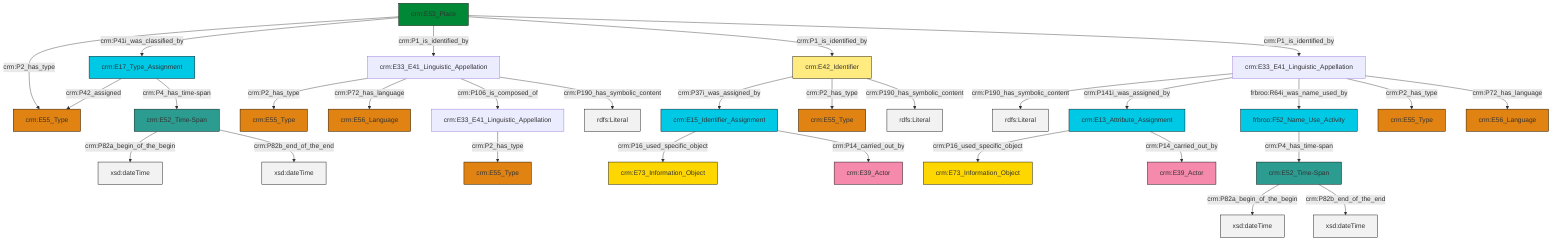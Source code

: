 graph TD
classDef Literal fill:#f2f2f2,stroke:#000000;
classDef CRM_Entity fill:#FFFFFF,stroke:#000000;
classDef Temporal_Entity fill:#00C9E6, stroke:#000000;
classDef Type fill:#E18312, stroke:#000000;
classDef Time-Span fill:#2C9C91, stroke:#000000;
classDef Appellation fill:#FFEB7F, stroke:#000000;
classDef Place fill:#008836, stroke:#000000;
classDef Persistent_Item fill:#B266B2, stroke:#000000;
classDef Conceptual_Object fill:#FFD700, stroke:#000000;
classDef Physical_Thing fill:#D2B48C, stroke:#000000;
classDef Actor fill:#f58aad, stroke:#000000;
classDef PC_Classes fill:#4ce600, stroke:#000000;
classDef Multi fill:#cccccc,stroke:#000000;

0["crm:E15_Identifier_Assignment"]:::Temporal_Entity -->|crm:P16_used_specific_object| 1["crm:E73_Information_Object"]:::Conceptual_Object
3["crm:E13_Attribute_Assignment"]:::Temporal_Entity -->|crm:P16_used_specific_object| 4["crm:E73_Information_Object"]:::Conceptual_Object
5["crm:E53_Place"]:::Place -->|crm:P2_has_type| 6["crm:E55_Type"]:::Type
9["crm:E33_E41_Linguistic_Appellation"]:::Default -->|crm:P2_has_type| 10["crm:E55_Type"]:::Type
11["crm:E33_E41_Linguistic_Appellation"]:::Default -->|crm:P2_has_type| 7["crm:E55_Type"]:::Type
3["crm:E13_Attribute_Assignment"]:::Temporal_Entity -->|crm:P14_carried_out_by| 16["crm:E39_Actor"]:::Actor
12["crm:E33_E41_Linguistic_Appellation"]:::Default -->|crm:P190_has_symbolic_content| 17[rdfs:Literal]:::Literal
12["crm:E33_E41_Linguistic_Appellation"]:::Default -->|crm:P141i_was_assigned_by| 3["crm:E13_Attribute_Assignment"]:::Temporal_Entity
0["crm:E15_Identifier_Assignment"]:::Temporal_Entity -->|crm:P14_carried_out_by| 25["crm:E39_Actor"]:::Actor
23["crm:E52_Time-Span"]:::Time-Span -->|crm:P82a_begin_of_the_begin| 26[xsd:dateTime]:::Literal
5["crm:E53_Place"]:::Place -->|crm:P41i_was_classified_by| 19["crm:E17_Type_Assignment"]:::Temporal_Entity
12["crm:E33_E41_Linguistic_Appellation"]:::Default -->|frbroo:R64i_was_name_used_by| 28["frbroo:F52_Name_Use_Activity"]:::Temporal_Entity
9["crm:E33_E41_Linguistic_Appellation"]:::Default -->|crm:P72_has_language| 21["crm:E56_Language"]:::Type
29["crm:E52_Time-Span"]:::Time-Span -->|crm:P82a_begin_of_the_begin| 30[xsd:dateTime]:::Literal
9["crm:E33_E41_Linguistic_Appellation"]:::Default -->|crm:P106_is_composed_of| 11["crm:E33_E41_Linguistic_Appellation"]:::Default
31["crm:E42_Identifier"]:::Appellation -->|crm:P37i_was_assigned_by| 0["crm:E15_Identifier_Assignment"]:::Temporal_Entity
31["crm:E42_Identifier"]:::Appellation -->|crm:P2_has_type| 32["crm:E55_Type"]:::Type
5["crm:E53_Place"]:::Place -->|crm:P1_is_identified_by| 9["crm:E33_E41_Linguistic_Appellation"]:::Default
23["crm:E52_Time-Span"]:::Time-Span -->|crm:P82b_end_of_the_end| 37[xsd:dateTime]:::Literal
5["crm:E53_Place"]:::Place -->|crm:P1_is_identified_by| 31["crm:E42_Identifier"]:::Appellation
9["crm:E33_E41_Linguistic_Appellation"]:::Default -->|crm:P190_has_symbolic_content| 38[rdfs:Literal]:::Literal
19["crm:E17_Type_Assignment"]:::Temporal_Entity -->|crm:P42_assigned| 6["crm:E55_Type"]:::Type
19["crm:E17_Type_Assignment"]:::Temporal_Entity -->|crm:P4_has_time-span| 29["crm:E52_Time-Span"]:::Time-Span
12["crm:E33_E41_Linguistic_Appellation"]:::Default -->|crm:P2_has_type| 42["crm:E55_Type"]:::Type
5["crm:E53_Place"]:::Place -->|crm:P1_is_identified_by| 12["crm:E33_E41_Linguistic_Appellation"]:::Default
28["frbroo:F52_Name_Use_Activity"]:::Temporal_Entity -->|crm:P4_has_time-span| 23["crm:E52_Time-Span"]:::Time-Span
12["crm:E33_E41_Linguistic_Appellation"]:::Default -->|crm:P72_has_language| 34["crm:E56_Language"]:::Type
31["crm:E42_Identifier"]:::Appellation -->|crm:P190_has_symbolic_content| 51[rdfs:Literal]:::Literal
29["crm:E52_Time-Span"]:::Time-Span -->|crm:P82b_end_of_the_end| 52[xsd:dateTime]:::Literal